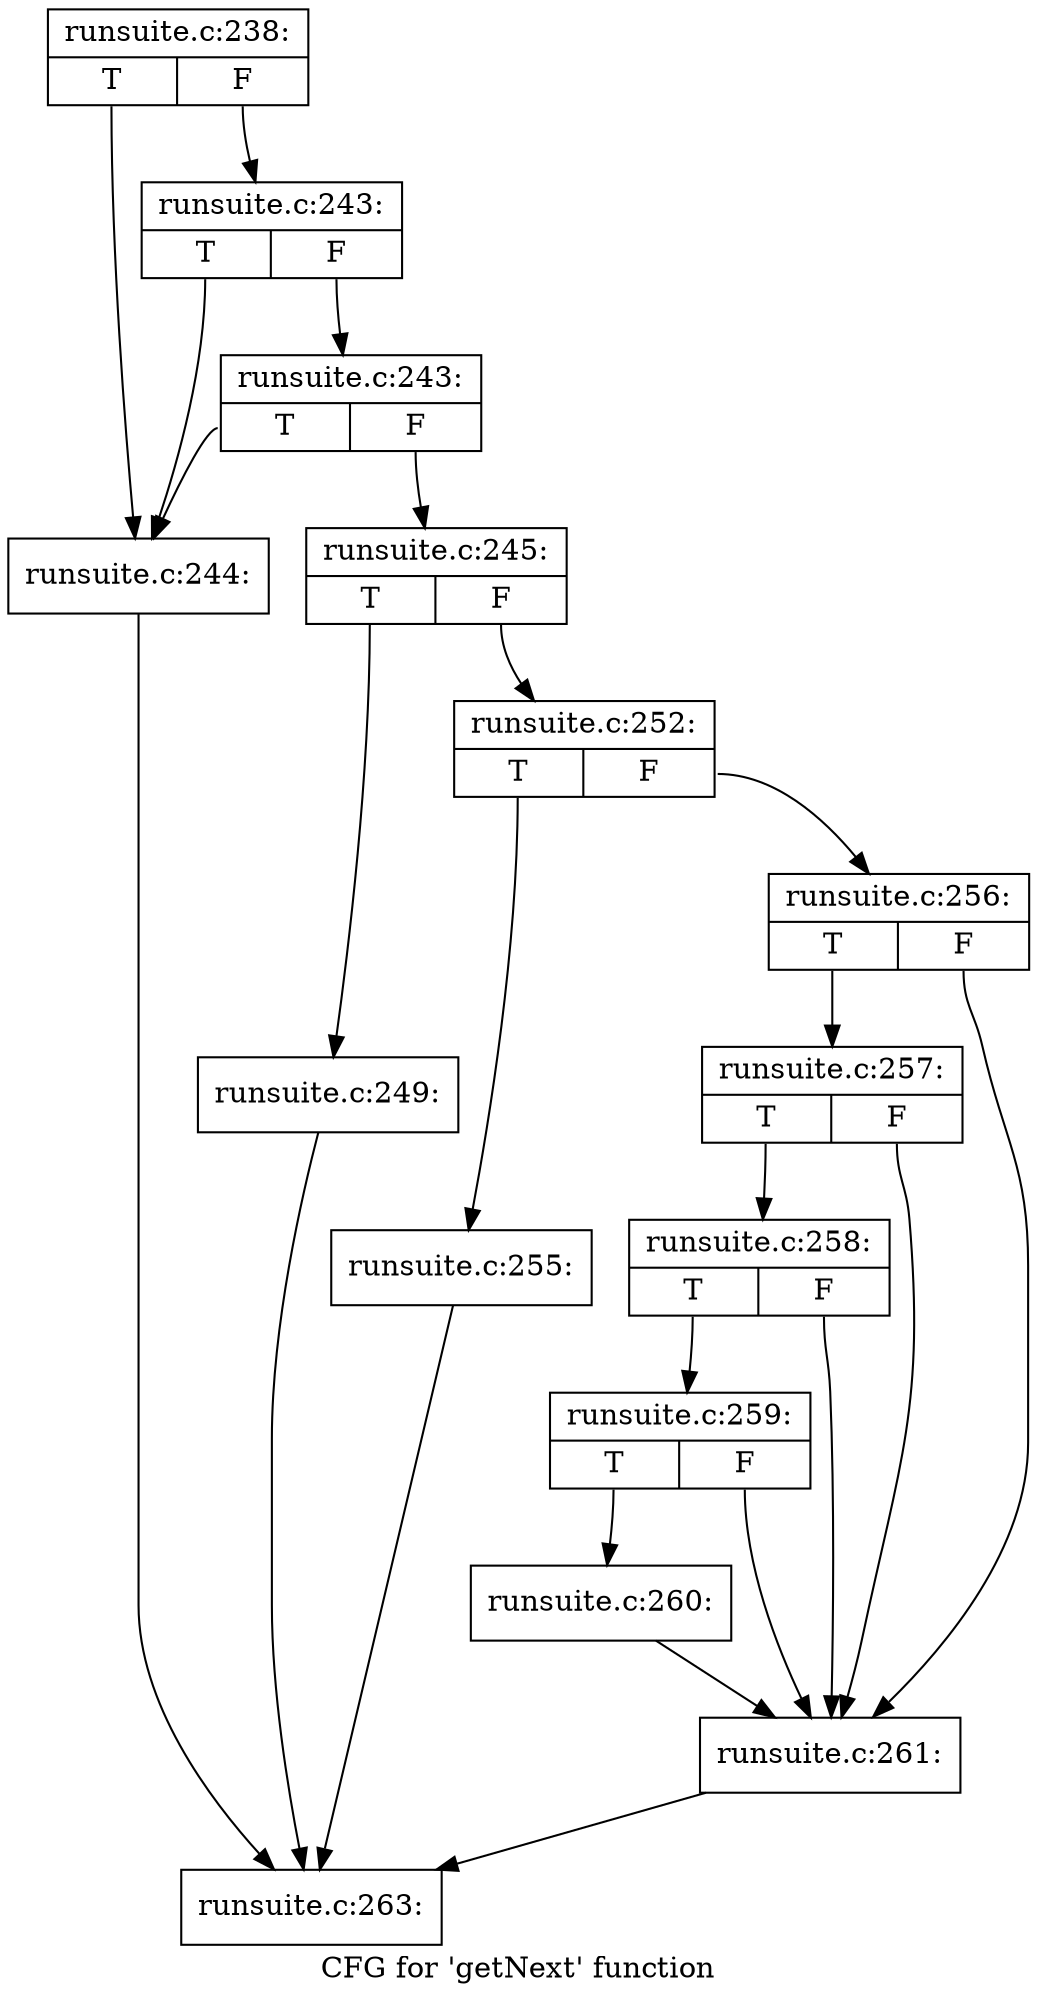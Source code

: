 digraph "CFG for 'getNext' function" {
	label="CFG for 'getNext' function";

	Node0x5706400 [shape=record,label="{runsuite.c:238:|{<s0>T|<s1>F}}"];
	Node0x5706400:s0 -> Node0x5690dc0;
	Node0x5706400:s1 -> Node0x57072b0;
	Node0x57072b0 [shape=record,label="{runsuite.c:243:|{<s0>T|<s1>F}}"];
	Node0x57072b0:s0 -> Node0x5690dc0;
	Node0x57072b0:s1 -> Node0x5703b20;
	Node0x5703b20 [shape=record,label="{runsuite.c:243:|{<s0>T|<s1>F}}"];
	Node0x5703b20:s0 -> Node0x5690dc0;
	Node0x5703b20:s1 -> Node0x56fe560;
	Node0x5690dc0 [shape=record,label="{runsuite.c:244:}"];
	Node0x5690dc0 -> Node0x56fe5c0;
	Node0x56fe560 [shape=record,label="{runsuite.c:245:|{<s0>T|<s1>F}}"];
	Node0x56fe560:s0 -> Node0x5708b60;
	Node0x56fe560:s1 -> Node0x5708ef0;
	Node0x5708b60 [shape=record,label="{runsuite.c:249:}"];
	Node0x5708b60 -> Node0x56fe5c0;
	Node0x5708ef0 [shape=record,label="{runsuite.c:252:|{<s0>T|<s1>F}}"];
	Node0x5708ef0:s0 -> Node0x57098c0;
	Node0x5708ef0:s1 -> Node0x5709bb0;
	Node0x57098c0 [shape=record,label="{runsuite.c:255:}"];
	Node0x57098c0 -> Node0x56fe5c0;
	Node0x5709bb0 [shape=record,label="{runsuite.c:256:|{<s0>T|<s1>F}}"];
	Node0x5709bb0:s0 -> Node0x5708ab0;
	Node0x5709bb0:s1 -> Node0x5708490;
	Node0x5708ab0 [shape=record,label="{runsuite.c:257:|{<s0>T|<s1>F}}"];
	Node0x5708ab0:s0 -> Node0x5708a30;
	Node0x5708ab0:s1 -> Node0x5708490;
	Node0x5708a30 [shape=record,label="{runsuite.c:258:|{<s0>T|<s1>F}}"];
	Node0x5708a30:s0 -> Node0x57084e0;
	Node0x5708a30:s1 -> Node0x5708490;
	Node0x57084e0 [shape=record,label="{runsuite.c:259:|{<s0>T|<s1>F}}"];
	Node0x57084e0:s0 -> Node0x5708440;
	Node0x57084e0:s1 -> Node0x5708490;
	Node0x5708440 [shape=record,label="{runsuite.c:260:}"];
	Node0x5708440 -> Node0x5708490;
	Node0x5708490 [shape=record,label="{runsuite.c:261:}"];
	Node0x5708490 -> Node0x56fe5c0;
	Node0x56fe5c0 [shape=record,label="{runsuite.c:263:}"];
}
